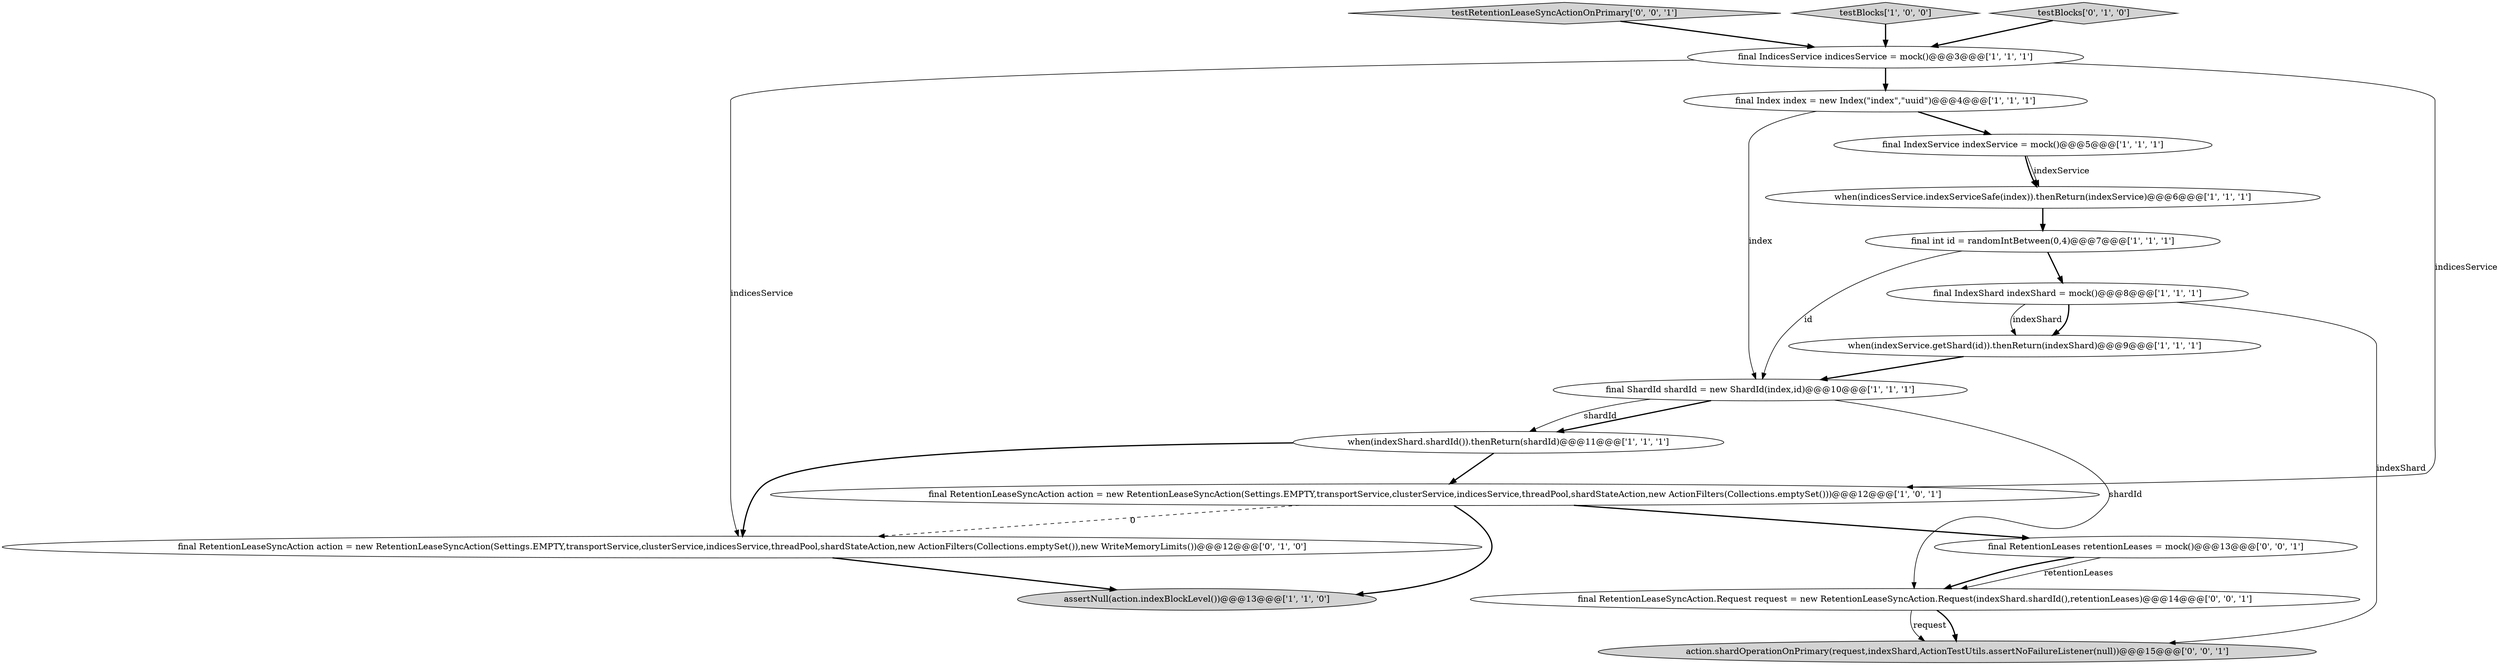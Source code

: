 digraph {
14 [style = filled, label = "final RetentionLeaseSyncAction.Request request = new RetentionLeaseSyncAction.Request(indexShard.shardId(),retentionLeases)@@@14@@@['0', '0', '1']", fillcolor = white, shape = ellipse image = "AAA0AAABBB3BBB"];
2 [style = filled, label = "final IndexService indexService = mock()@@@5@@@['1', '1', '1']", fillcolor = white, shape = ellipse image = "AAA0AAABBB1BBB"];
15 [style = filled, label = "final RetentionLeases retentionLeases = mock()@@@13@@@['0', '0', '1']", fillcolor = white, shape = ellipse image = "AAA0AAABBB3BBB"];
11 [style = filled, label = "final RetentionLeaseSyncAction action = new RetentionLeaseSyncAction(Settings.EMPTY,transportService,clusterService,indicesService,threadPool,shardStateAction,new ActionFilters(Collections.emptySet()))@@@12@@@['1', '0', '1']", fillcolor = white, shape = ellipse image = "AAA0AAABBB1BBB"];
3 [style = filled, label = "final ShardId shardId = new ShardId(index,id)@@@10@@@['1', '1', '1']", fillcolor = white, shape = ellipse image = "AAA0AAABBB1BBB"];
9 [style = filled, label = "final Index index = new Index(\"index\",\"uuid\")@@@4@@@['1', '1', '1']", fillcolor = white, shape = ellipse image = "AAA0AAABBB1BBB"];
17 [style = filled, label = "testRetentionLeaseSyncActionOnPrimary['0', '0', '1']", fillcolor = lightgray, shape = diamond image = "AAA0AAABBB3BBB"];
16 [style = filled, label = "action.shardOperationOnPrimary(request,indexShard,ActionTestUtils.assertNoFailureListener(null))@@@15@@@['0', '0', '1']", fillcolor = lightgray, shape = ellipse image = "AAA0AAABBB3BBB"];
10 [style = filled, label = "when(indexShard.shardId()).thenReturn(shardId)@@@11@@@['1', '1', '1']", fillcolor = white, shape = ellipse image = "AAA0AAABBB1BBB"];
0 [style = filled, label = "final int id = randomIntBetween(0,4)@@@7@@@['1', '1', '1']", fillcolor = white, shape = ellipse image = "AAA0AAABBB1BBB"];
12 [style = filled, label = "final RetentionLeaseSyncAction action = new RetentionLeaseSyncAction(Settings.EMPTY,transportService,clusterService,indicesService,threadPool,shardStateAction,new ActionFilters(Collections.emptySet()),new WriteMemoryLimits())@@@12@@@['0', '1', '0']", fillcolor = white, shape = ellipse image = "AAA1AAABBB2BBB"];
8 [style = filled, label = "when(indexService.getShard(id)).thenReturn(indexShard)@@@9@@@['1', '1', '1']", fillcolor = white, shape = ellipse image = "AAA0AAABBB1BBB"];
7 [style = filled, label = "final IndexShard indexShard = mock()@@@8@@@['1', '1', '1']", fillcolor = white, shape = ellipse image = "AAA0AAABBB1BBB"];
1 [style = filled, label = "when(indicesService.indexServiceSafe(index)).thenReturn(indexService)@@@6@@@['1', '1', '1']", fillcolor = white, shape = ellipse image = "AAA0AAABBB1BBB"];
4 [style = filled, label = "assertNull(action.indexBlockLevel())@@@13@@@['1', '1', '0']", fillcolor = lightgray, shape = ellipse image = "AAA0AAABBB1BBB"];
6 [style = filled, label = "testBlocks['1', '0', '0']", fillcolor = lightgray, shape = diamond image = "AAA0AAABBB1BBB"];
13 [style = filled, label = "testBlocks['0', '1', '0']", fillcolor = lightgray, shape = diamond image = "AAA0AAABBB2BBB"];
5 [style = filled, label = "final IndicesService indicesService = mock()@@@3@@@['1', '1', '1']", fillcolor = white, shape = ellipse image = "AAA0AAABBB1BBB"];
3->10 [style = bold, label=""];
5->12 [style = solid, label="indicesService"];
11->4 [style = bold, label=""];
3->14 [style = solid, label="shardId"];
7->8 [style = bold, label=""];
15->14 [style = solid, label="retentionLeases"];
14->16 [style = bold, label=""];
14->16 [style = solid, label="request"];
0->7 [style = bold, label=""];
0->3 [style = solid, label="id"];
12->4 [style = bold, label=""];
5->11 [style = solid, label="indicesService"];
9->2 [style = bold, label=""];
11->12 [style = dashed, label="0"];
10->11 [style = bold, label=""];
11->15 [style = bold, label=""];
5->9 [style = bold, label=""];
8->3 [style = bold, label=""];
10->12 [style = bold, label=""];
9->3 [style = solid, label="index"];
15->14 [style = bold, label=""];
2->1 [style = bold, label=""];
7->8 [style = solid, label="indexShard"];
6->5 [style = bold, label=""];
7->16 [style = solid, label="indexShard"];
2->1 [style = solid, label="indexService"];
3->10 [style = solid, label="shardId"];
17->5 [style = bold, label=""];
13->5 [style = bold, label=""];
1->0 [style = bold, label=""];
}
